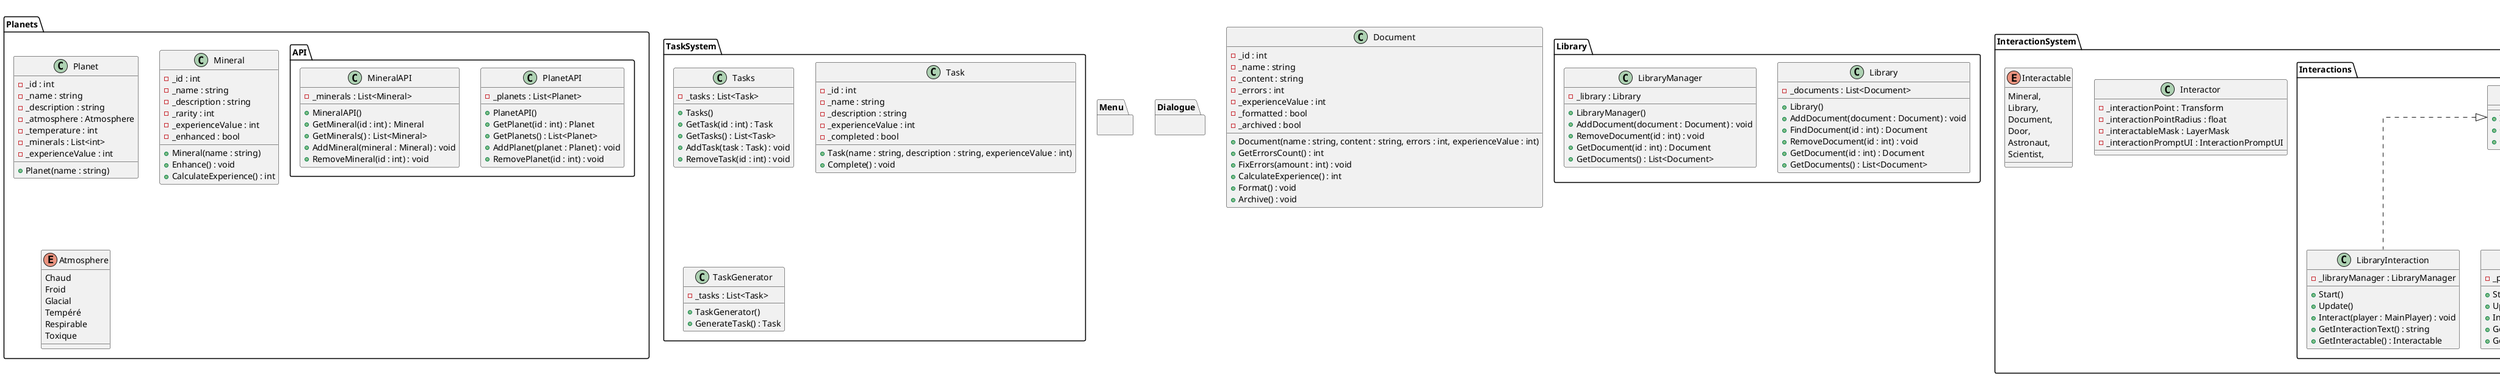 @startuml

skinparam linetype ortho


package Planets
{

    package API
    {
        static class PlanetAPI
        {
            - _planets : List<Planet>
            + PlanetAPI()
            + GetPlanet(id : int) : Planet
            + GetPlanets() : List<Planet>
            + AddPlanet(planet : Planet) : void
            + RemovePlanet(id : int) : void
        }
        static class MineralAPI
        {
            - _minerals : List<Mineral>
            + MineralAPI()
            + GetMineral(id : int) : Mineral
            + GetMinerals() : List<Mineral>
            + AddMineral(mineral : Mineral) : void
            + RemoveMineral(id : int) : void
        }
    }
    class Planet
    {
        - _id : int
        - _name : string
        - _description : string
        - _atmosphere : Atmosphere
        - _temperature : int
        - _minerals : List<int>
        - _experienceValue : int
        + Planet(name : string)
    }
    class Mineral
    {
        - _id : int
        - _name : string
        - _description : string
        - _rarity : int
        - _experienceValue : int
        - _enhanced : bool
        + Mineral(name : string)
        + Enhance() : void
        + CalculateExperience() : int
    }

    enum Atmosphere
    {
        Chaud
        Froid
        Glacial
        Tempéré
        Respirable
        Toxique
    }
}

package Library
{
    class Library
    {
        - _documents : List<Document>
        + Library()
        + AddDocument(document : Document) : void
        + FindDocument(id : int) : Document
        + RemoveDocument(id : int) : void
        + GetDocument(id : int) : Document
        + GetDocuments() : List<Document>
    }
    class LibraryManager
    {
        - _library : Library
        + LibraryManager()
        + AddDocument(document : Document) : void
        + RemoveDocument(id : int) : void
        + GetDocument(id : int) : Document
        + GetDocuments() : List<Document>
    }
}

class Document
{
    - _id : int
    - _name : string
    - _content : string
    - _errors : int
    - _experienceValue : int
    - _formatted : bool
    - _archived : bool
    + Document(name : string, content : string, errors : int, experienceValue : int)
    + GetErrorsCount() : int
    + FixErrors(amount : int) : void
    + CalculateExperience() : int
    + Format() : void
    + Archive() : void
}

package TaskSystem
{
    class Tasks
    {
        - _tasks : List<Task>
        + Tasks()
        + GetTask(id : int) : Task
        + GetTasks() : List<Task>
        + AddTask(task : Task) : void
        + RemoveTask(id : int) : void
    }

    class Task
    {
        - _id : int
        - _name : string
        - _description : string
        - _experienceValue : int
        - _completed : bool
        + Task(name : string, description : string, experienceValue : int)
        + Complete() : void
    }

    class TaskGenerator
    {
        - _tasks : List<Task>
        + TaskGenerator()
        + GenerateTask() : Task
    }
}

package Menu
{
}

package Dialogue
{
}


package InteractionSystem
{
    package Interactions
    {
        interface IInteractable
        {
            + Interact() : void
            + GetInteractionText() : string
            + GetInteractable() : Interactable
        }
        class LibraryInteraction implements IInteractable
        {
            - _libraryManager : LibraryManager
            + Start()
            + Update()
            + Interact(player : MainPlayer) : void
            + GetInteractionText() : string
            + GetInteractable() : Interactable
        }
        class WorkspaceInteraction implements IInteractable
        {
            - _promptText : string
            + Start()
            + Update()
            + Interact(player : MainPlayer) : void
            + GetInteractionText() : string
            + GetInteractable() : Interactable
        }
        class TableInteraction implements IInteractable
        {
            - _documentStacker : DocumentStacker

            + Start()
            + Update()
            + Interact(player : MainPlayer) : void
            + GetInteractionText() : string
            + GetInteractable() : Interactable
        }
    }

    class Interactor
    {
        - _interactionPoint : Transform
        - _interactionPointRadius : float
        - _interactableMask : LayerMask
        - _interactionPromptUI : InteractionPromptUI
    }



    enum Interactable
    {
        Mineral,
        Library,
        Document,
        Door,
        Astronaut,
        Scientist,
    }

}



package Player
{
    class DataLibrarian
    {
        - _name : string
        - _maxLevel : int
        - _level : int
        - _skills : List<Skill>
        - _experience : int
        - _stats : Attributes
        + Player(name : string)
        + DataLibrarian(name : string)
        + AddSkill(skill : Skill) : void
        + IncreaseExperience(amount : int) : void
        + IncreaseLevel() : void
        + IncreaseStats(attribute : Attribute, amount : int) : void
        + Interact() : void
    }
    package Attributes
    {
        enum Attribute
        {
            - INTELLIGENCE
            - SPEED
            - PRECISION
        }
        class Attributes
        {
            - _intelligence : int
            - _speed : int
            - _precision : int
            + Attributes(name : string)
            + IncreaseIntelligence(amount : int) : void
            + IncreaseSpeed(amount : int) : void
            + IncreasePrecision(amount : int) : void
        }
    }
    package Skills
    {
        abstract class Skill
        {
            - _name : string
            - _level : int
            - _description : string
            - _type : Attribute
            + Skill(name : string)
            + GetType() : Attribute
        }
    }
}


DataLibrarian *--> "Have\n1 _stats" Player.Attributes.Attributes



@enduml